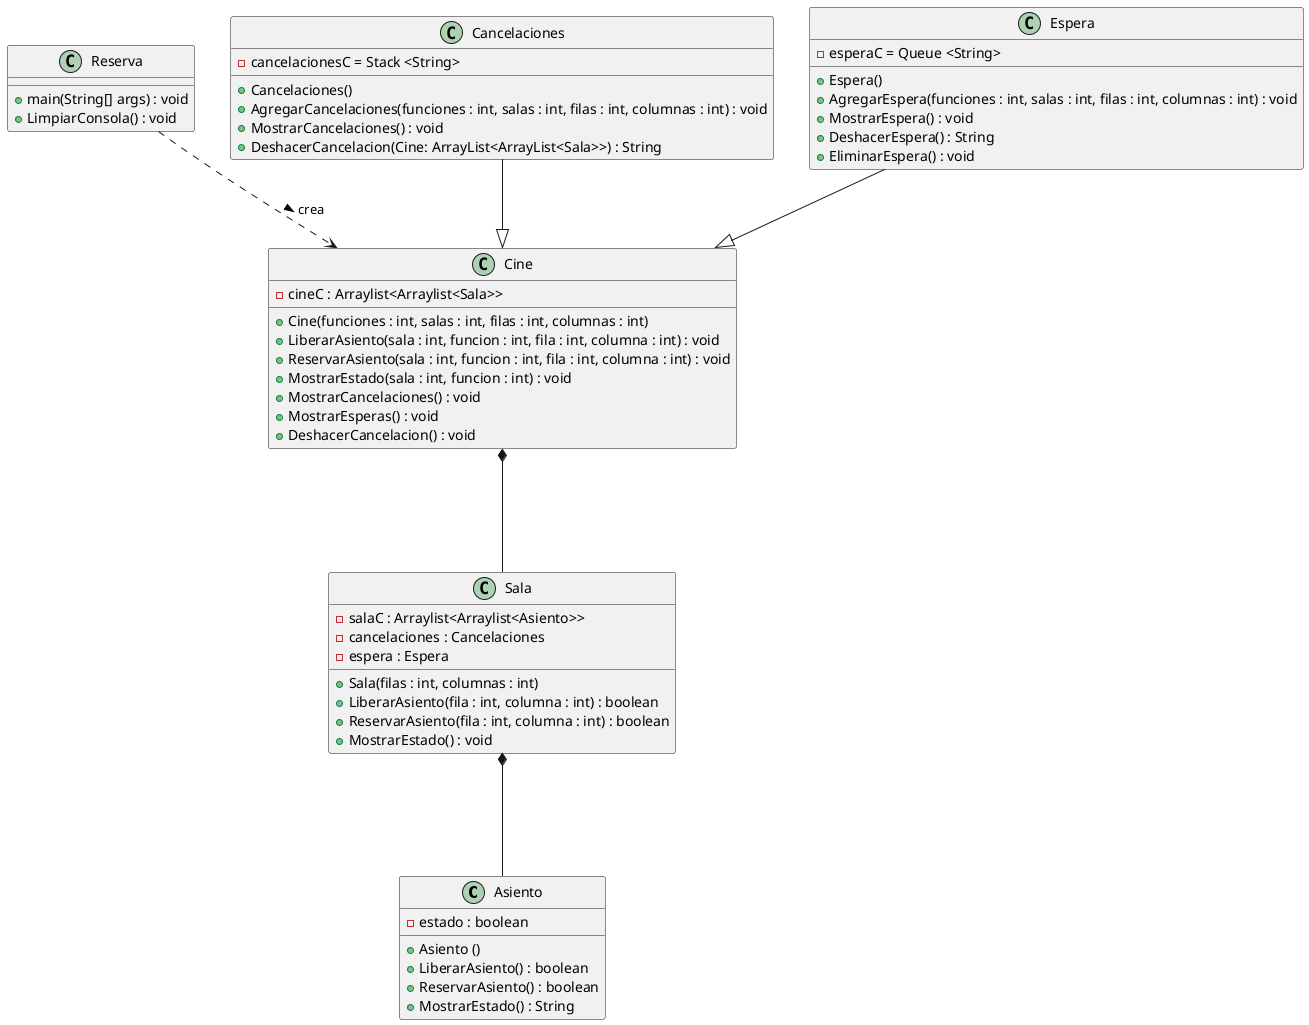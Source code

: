 @startuml Sistema de reservas para cine

class Asiento {

    - estado : boolean
    + Asiento ()
    + LiberarAsiento() : boolean
    + ReservarAsiento() : boolean
    + MostrarEstado() : String
}

class Sala{
    - salaC : Arraylist<Arraylist<Asiento>>
    - cancelaciones : Cancelaciones
    - espera : Espera
    + Sala(filas : int, columnas : int)
    + LiberarAsiento(fila : int, columna : int) : boolean
    + ReservarAsiento(fila : int, columna : int) : boolean
    + MostrarEstado() : void
}

class Cine{
    - cineC : Arraylist<Arraylist<Sala>>
    + Cine(funciones : int, salas : int, filas : int, columnas : int)
    + LiberarAsiento(sala : int, funcion : int, fila : int, columna : int) : void
    + ReservarAsiento(sala : int, funcion : int, fila : int, columna : int) : void
    + MostrarEstado(sala : int, funcion : int) : void
    + MostrarCancelaciones() : void
    + MostrarEsperas() : void
    + DeshacerCancelacion() : void
}

class Reserva {
    + main(String[] args) : void
    + LimpiarConsola() : void
}

class Cancelaciones{
    - cancelacionesC = Stack <String>
    + Cancelaciones()
    + AgregarCancelaciones(funciones : int, salas : int, filas : int, columnas : int) : void
    + MostrarCancelaciones() : void
    + DeshacerCancelacion(Cine: ArrayList<ArrayList<Sala>>) : String
}

class Espera{
    - esperaC = Queue <String>
    + Espera()
    + AgregarEspera(funciones : int, salas : int, filas : int, columnas : int) : void
    + MostrarEspera() : void
    + DeshacerEspera() : String
    + EliminarEspera() : void
}

Cine *--- Sala
Sala *--- Asiento
Reserva ..> Cine : crea >
Cancelaciones --|> Cine 
Espera --|> Cine 

@enduml
